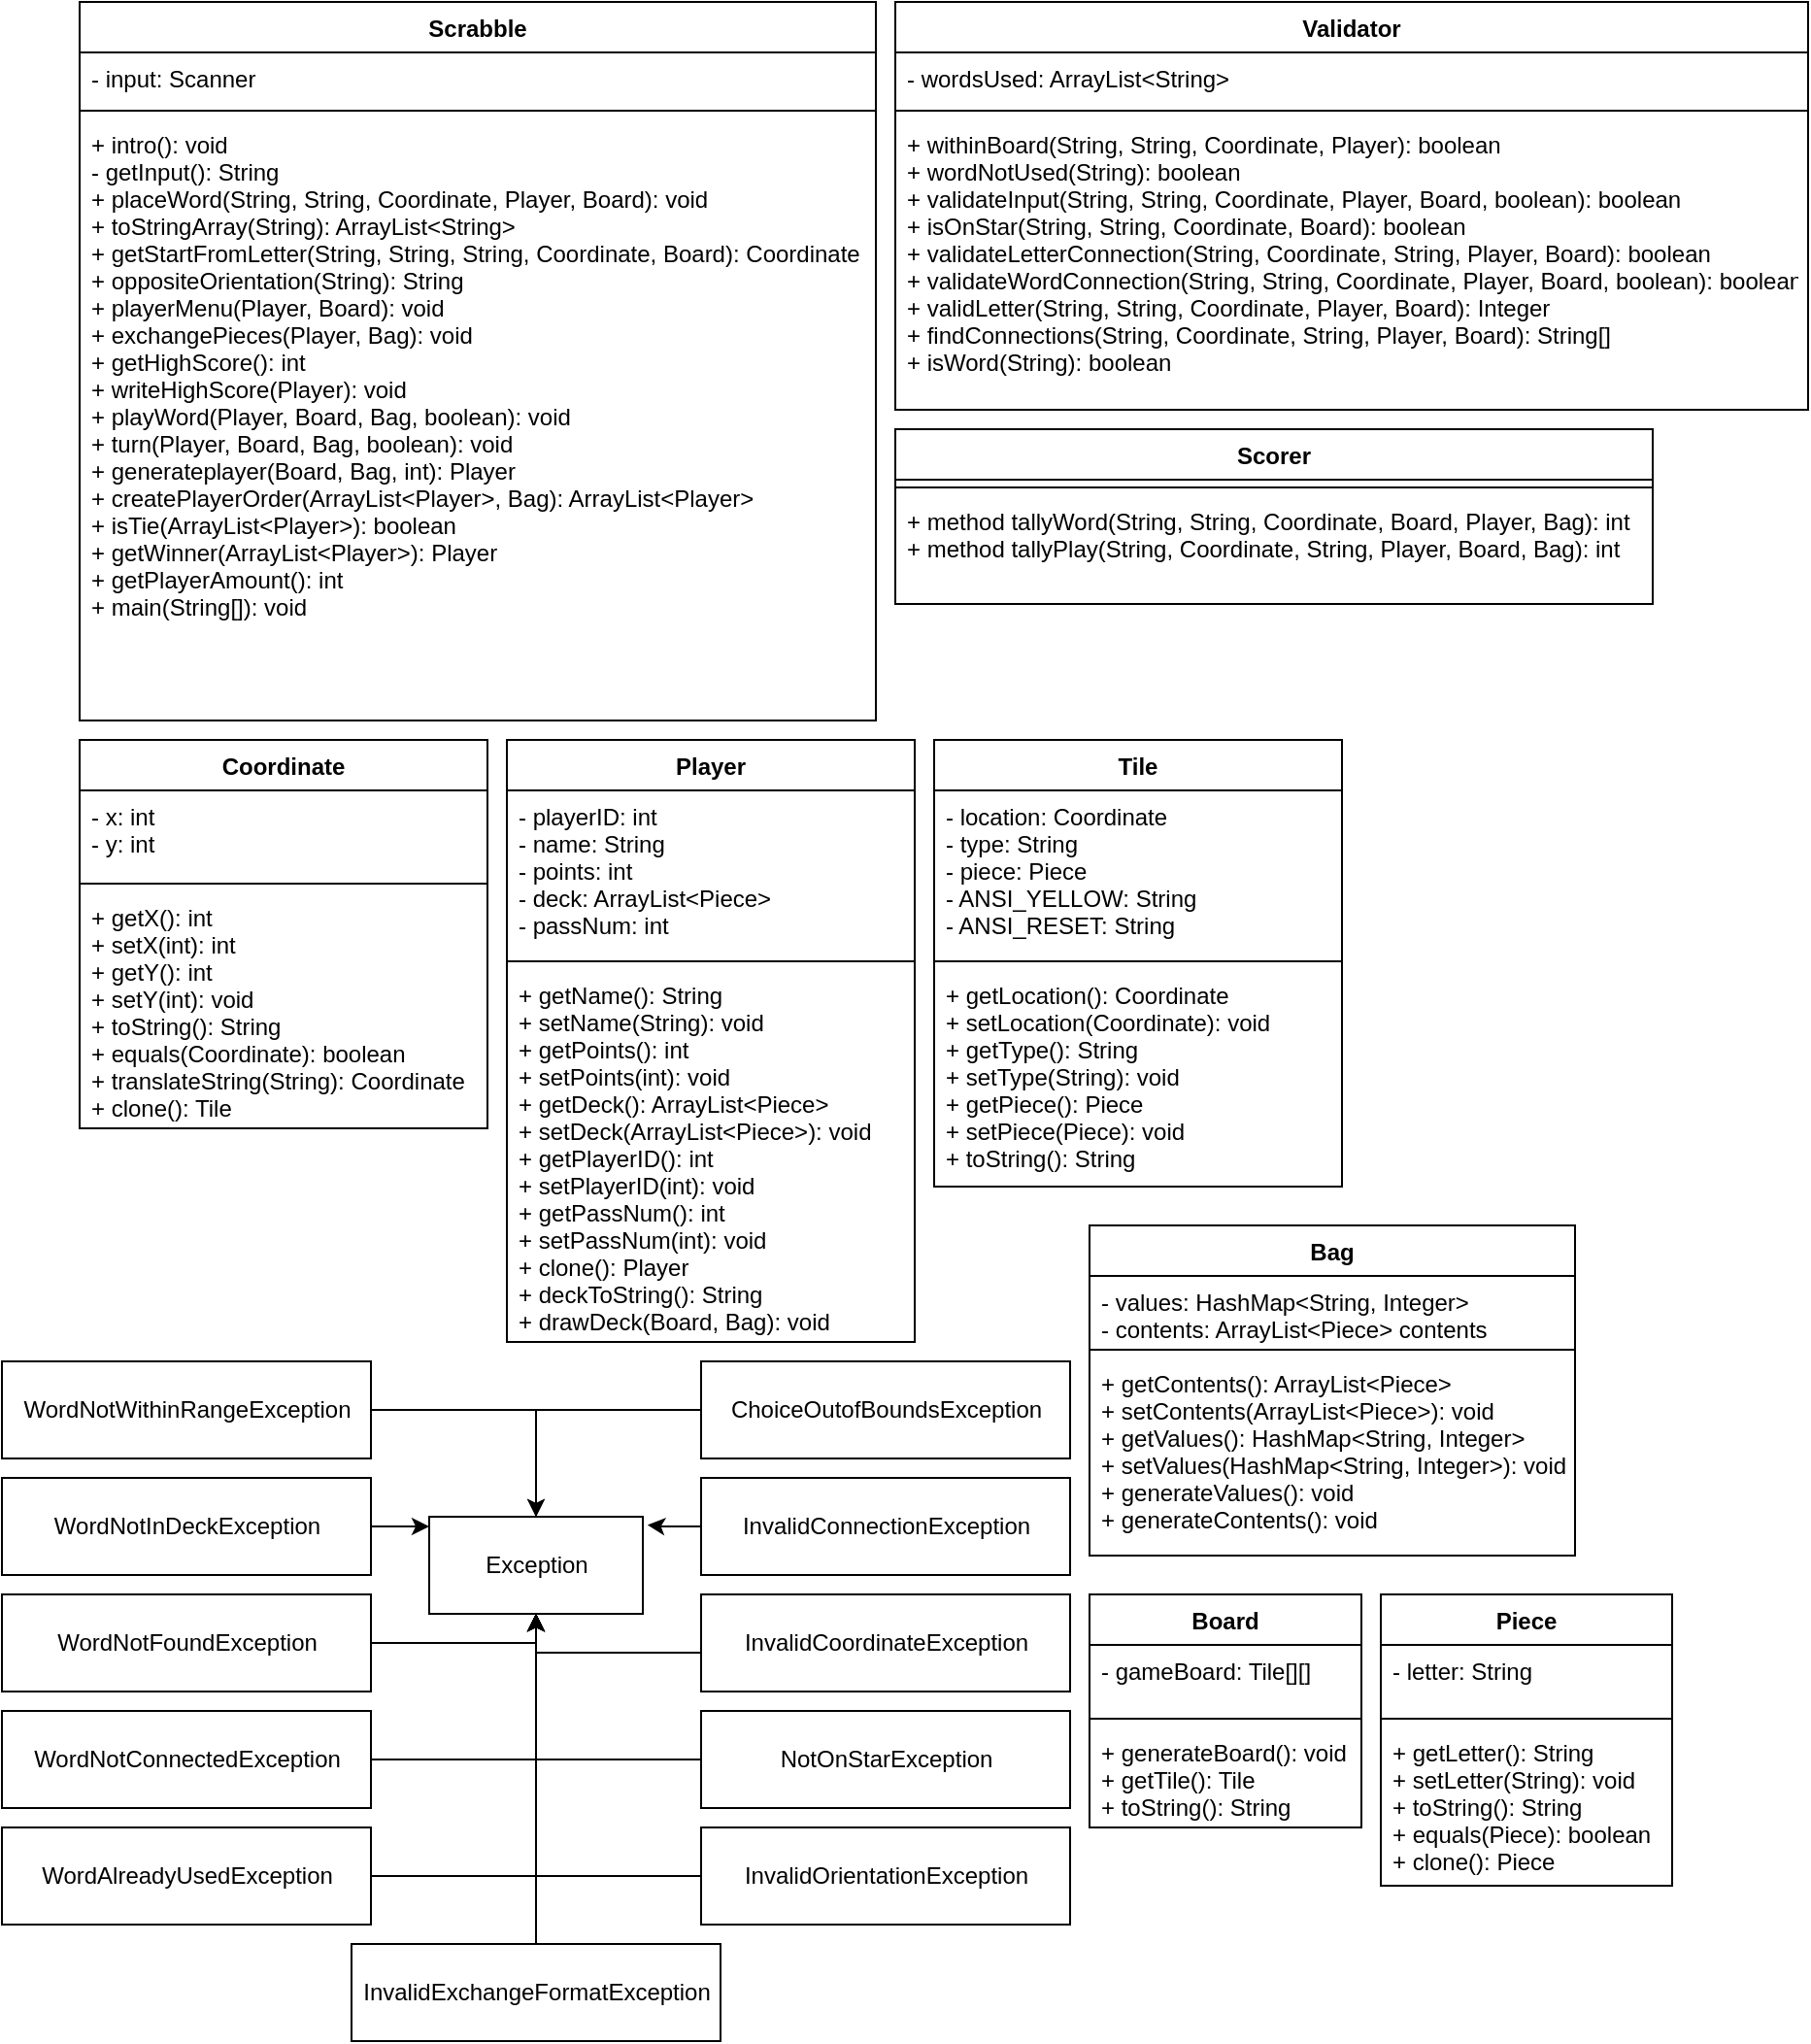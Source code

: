 <mxfile version="20.8.3" type="device"><diagram id="t_2TfK4DOS3GNMRibko7" name="Page-1"><mxGraphModel dx="1313" dy="686" grid="1" gridSize="10" guides="1" tooltips="1" connect="1" arrows="1" fold="1" page="1" pageScale="1" pageWidth="850" pageHeight="1100" math="0" shadow="0"><root><mxCell id="0"/><mxCell id="1" parent="0"/><mxCell id="h6xr5xyixgUdLRPQ4Lt_-1" value="Scrabble" style="swimlane;fontStyle=1;align=center;verticalAlign=top;childLayout=stackLayout;horizontal=1;startSize=26;horizontalStack=0;resizeParent=1;resizeParentMax=0;resizeLast=0;collapsible=1;marginBottom=0;" parent="1" vertex="1"><mxGeometry x="50" y="40" width="410" height="370" as="geometry"/></mxCell><mxCell id="h6xr5xyixgUdLRPQ4Lt_-2" value="- input: Scanner" style="text;strokeColor=none;fillColor=none;align=left;verticalAlign=top;spacingLeft=4;spacingRight=4;overflow=hidden;rotatable=0;points=[[0,0.5],[1,0.5]];portConstraint=eastwest;" parent="h6xr5xyixgUdLRPQ4Lt_-1" vertex="1"><mxGeometry y="26" width="410" height="26" as="geometry"/></mxCell><mxCell id="h6xr5xyixgUdLRPQ4Lt_-3" value="" style="line;strokeWidth=1;fillColor=none;align=left;verticalAlign=middle;spacingTop=-1;spacingLeft=3;spacingRight=3;rotatable=0;labelPosition=right;points=[];portConstraint=eastwest;strokeColor=inherit;" parent="h6xr5xyixgUdLRPQ4Lt_-1" vertex="1"><mxGeometry y="52" width="410" height="8" as="geometry"/></mxCell><mxCell id="h6xr5xyixgUdLRPQ4Lt_-4" value="+ intro(): void&#10;- getInput(): String&#10;+ placeWord(String, String, Coordinate, Player, Board): void&#10;+ toStringArray(String): ArrayList&lt;String&gt;&#10;+ getStartFromLetter(String, String, String, Coordinate, Board): Coordinate&#10;+ oppositeOrientation(String): String&#10;+ playerMenu(Player, Board): void&#10;+ exchangePieces(Player, Bag): void&#10;+ getHighScore(): int&#10;+ writeHighScore(Player): void&#10;+ playWord(Player, Board, Bag, boolean): void&#10;+ turn(Player, Board, Bag, boolean): void&#10;+ generateplayer(Board, Bag, int): Player&#10;+ createPlayerOrder(ArrayList&lt;Player&gt;, Bag): ArrayList&lt;Player&gt;&#10;+ isTie(ArrayList&lt;Player&gt;): boolean&#10;+ getWinner(ArrayList&lt;Player&gt;): Player&#10;+ getPlayerAmount(): int&#10;+ main(String[]): void" style="text;strokeColor=none;fillColor=none;align=left;verticalAlign=top;spacingLeft=4;spacingRight=4;overflow=hidden;rotatable=0;points=[[0,0.5],[1,0.5]];portConstraint=eastwest;" parent="h6xr5xyixgUdLRPQ4Lt_-1" vertex="1"><mxGeometry y="60" width="410" height="310" as="geometry"/></mxCell><mxCell id="ftcaKsgi98kM8ZhyBgKd-3" value="Validator" style="swimlane;fontStyle=1;align=center;verticalAlign=top;childLayout=stackLayout;horizontal=1;startSize=26;horizontalStack=0;resizeParent=1;resizeParentMax=0;resizeLast=0;collapsible=1;marginBottom=0;" vertex="1" parent="1"><mxGeometry x="470" y="40" width="470" height="210" as="geometry"/></mxCell><mxCell id="ftcaKsgi98kM8ZhyBgKd-4" value="- wordsUsed: ArrayList&lt;String&gt;" style="text;strokeColor=none;fillColor=none;align=left;verticalAlign=top;spacingLeft=4;spacingRight=4;overflow=hidden;rotatable=0;points=[[0,0.5],[1,0.5]];portConstraint=eastwest;" vertex="1" parent="ftcaKsgi98kM8ZhyBgKd-3"><mxGeometry y="26" width="470" height="26" as="geometry"/></mxCell><mxCell id="ftcaKsgi98kM8ZhyBgKd-5" value="" style="line;strokeWidth=1;fillColor=none;align=left;verticalAlign=middle;spacingTop=-1;spacingLeft=3;spacingRight=3;rotatable=0;labelPosition=right;points=[];portConstraint=eastwest;strokeColor=inherit;" vertex="1" parent="ftcaKsgi98kM8ZhyBgKd-3"><mxGeometry y="52" width="470" height="8" as="geometry"/></mxCell><mxCell id="ftcaKsgi98kM8ZhyBgKd-6" value="+ withinBoard(String, String, Coordinate, Player): boolean&#10;+ wordNotUsed(String): boolean&#10;+ validateInput(String, String, Coordinate, Player, Board, boolean): boolean&#10;+ isOnStar(String, String, Coordinate, Board): boolean&#10;+ validateLetterConnection(String, Coordinate, String, Player, Board): boolean&#10;+ validateWordConnection(String, String, Coordinate, Player, Board, boolean): boolean&#10;+ validLetter(String, String, Coordinate, Player, Board): Integer&#10;+ findConnections(String, Coordinate, String, Player, Board): String[]&#10;+ isWord(String): boolean" style="text;strokeColor=none;fillColor=none;align=left;verticalAlign=top;spacingLeft=4;spacingRight=4;overflow=hidden;rotatable=0;points=[[0,0.5],[1,0.5]];portConstraint=eastwest;" vertex="1" parent="ftcaKsgi98kM8ZhyBgKd-3"><mxGeometry y="60" width="470" height="150" as="geometry"/></mxCell><mxCell id="ftcaKsgi98kM8ZhyBgKd-7" value="Scorer" style="swimlane;fontStyle=1;align=center;verticalAlign=top;childLayout=stackLayout;horizontal=1;startSize=26;horizontalStack=0;resizeParent=1;resizeParentMax=0;resizeLast=0;collapsible=1;marginBottom=0;" vertex="1" parent="1"><mxGeometry x="470" y="260" width="390" height="90" as="geometry"/></mxCell><mxCell id="ftcaKsgi98kM8ZhyBgKd-9" value="" style="line;strokeWidth=1;fillColor=none;align=left;verticalAlign=middle;spacingTop=-1;spacingLeft=3;spacingRight=3;rotatable=0;labelPosition=right;points=[];portConstraint=eastwest;strokeColor=inherit;" vertex="1" parent="ftcaKsgi98kM8ZhyBgKd-7"><mxGeometry y="26" width="390" height="8" as="geometry"/></mxCell><mxCell id="ftcaKsgi98kM8ZhyBgKd-10" value="+ method tallyWord(String, String, Coordinate, Board, Player, Bag): int&#10;+ method tallyPlay(String, Coordinate, String, Player, Board, Bag): int" style="text;strokeColor=none;fillColor=none;align=left;verticalAlign=top;spacingLeft=4;spacingRight=4;overflow=hidden;rotatable=0;points=[[0,0.5],[1,0.5]];portConstraint=eastwest;" vertex="1" parent="ftcaKsgi98kM8ZhyBgKd-7"><mxGeometry y="34" width="390" height="56" as="geometry"/></mxCell><mxCell id="ftcaKsgi98kM8ZhyBgKd-11" value="Coordinate" style="swimlane;fontStyle=1;align=center;verticalAlign=top;childLayout=stackLayout;horizontal=1;startSize=26;horizontalStack=0;resizeParent=1;resizeParentMax=0;resizeLast=0;collapsible=1;marginBottom=0;" vertex="1" parent="1"><mxGeometry x="50" y="420" width="210" height="200" as="geometry"/></mxCell><mxCell id="ftcaKsgi98kM8ZhyBgKd-12" value="- x: int&#10;&#9;- y: int" style="text;strokeColor=none;fillColor=none;align=left;verticalAlign=top;spacingLeft=4;spacingRight=4;overflow=hidden;rotatable=0;points=[[0,0.5],[1,0.5]];portConstraint=eastwest;" vertex="1" parent="ftcaKsgi98kM8ZhyBgKd-11"><mxGeometry y="26" width="210" height="44" as="geometry"/></mxCell><mxCell id="ftcaKsgi98kM8ZhyBgKd-13" value="" style="line;strokeWidth=1;fillColor=none;align=left;verticalAlign=middle;spacingTop=-1;spacingLeft=3;spacingRight=3;rotatable=0;labelPosition=right;points=[];portConstraint=eastwest;strokeColor=inherit;" vertex="1" parent="ftcaKsgi98kM8ZhyBgKd-11"><mxGeometry y="70" width="210" height="8" as="geometry"/></mxCell><mxCell id="ftcaKsgi98kM8ZhyBgKd-14" value="+ getX(): int&#10;&#9;+ setX(int): int&#10;&#9;+ getY(): int&#10;&#9;+ setY(int): void&#10;&#9;+ toString(): String&#10;&#9;+ equals(Coordinate): boolean&#10;&#9;+ translateString(String): Coordinate&#10;+ clone(): Tile" style="text;strokeColor=none;fillColor=none;align=left;verticalAlign=top;spacingLeft=4;spacingRight=4;overflow=hidden;rotatable=0;points=[[0,0.5],[1,0.5]];portConstraint=eastwest;" vertex="1" parent="ftcaKsgi98kM8ZhyBgKd-11"><mxGeometry y="78" width="210" height="122" as="geometry"/></mxCell><mxCell id="ftcaKsgi98kM8ZhyBgKd-15" value="Player" style="swimlane;fontStyle=1;align=center;verticalAlign=top;childLayout=stackLayout;horizontal=1;startSize=26;horizontalStack=0;resizeParent=1;resizeParentMax=0;resizeLast=0;collapsible=1;marginBottom=0;" vertex="1" parent="1"><mxGeometry x="270" y="420" width="210" height="310" as="geometry"/></mxCell><mxCell id="ftcaKsgi98kM8ZhyBgKd-16" value="- playerID: int&#10;&#9;- name: String&#10;&#9;- points: int&#10;&#9;- deck: ArrayList&lt;Piece&gt;&#10;&#9;- passNum: int" style="text;strokeColor=none;fillColor=none;align=left;verticalAlign=top;spacingLeft=4;spacingRight=4;overflow=hidden;rotatable=0;points=[[0,0.5],[1,0.5]];portConstraint=eastwest;" vertex="1" parent="ftcaKsgi98kM8ZhyBgKd-15"><mxGeometry y="26" width="210" height="84" as="geometry"/></mxCell><mxCell id="ftcaKsgi98kM8ZhyBgKd-17" value="" style="line;strokeWidth=1;fillColor=none;align=left;verticalAlign=middle;spacingTop=-1;spacingLeft=3;spacingRight=3;rotatable=0;labelPosition=right;points=[];portConstraint=eastwest;strokeColor=inherit;" vertex="1" parent="ftcaKsgi98kM8ZhyBgKd-15"><mxGeometry y="110" width="210" height="8" as="geometry"/></mxCell><mxCell id="ftcaKsgi98kM8ZhyBgKd-18" value="+ getName(): String&#10;&#9;+ setName(String): void&#10;&#9;+ getPoints(): int&#10;&#9;+ setPoints(int): void&#10;&#9;+ getDeck(): ArrayList&lt;Piece&gt;&#10;&#9;+ setDeck(ArrayList&lt;Piece&gt;): void&#10;&#9;+ getPlayerID(): int&#10;&#9;+ setPlayerID(int): void&#10;&#9;+ getPassNum(): int&#10;&#9;+ setPassNum(int): void&#10;&#9;+ clone(): Player&#10;&#9;+ deckToString(): String&#10;&#9;+ drawDeck(Board, Bag): void" style="text;strokeColor=none;fillColor=none;align=left;verticalAlign=top;spacingLeft=4;spacingRight=4;overflow=hidden;rotatable=0;points=[[0,0.5],[1,0.5]];portConstraint=eastwest;" vertex="1" parent="ftcaKsgi98kM8ZhyBgKd-15"><mxGeometry y="118" width="210" height="192" as="geometry"/></mxCell><mxCell id="ftcaKsgi98kM8ZhyBgKd-19" value="Tile" style="swimlane;fontStyle=1;align=center;verticalAlign=top;childLayout=stackLayout;horizontal=1;startSize=26;horizontalStack=0;resizeParent=1;resizeParentMax=0;resizeLast=0;collapsible=1;marginBottom=0;" vertex="1" parent="1"><mxGeometry x="490" y="420" width="210" height="230" as="geometry"/></mxCell><mxCell id="ftcaKsgi98kM8ZhyBgKd-20" value="- location: Coordinate&#10;&#9;- type: String&#10;&#9;- piece: Piece&#10;&#9;- ANSI_YELLOW: String&#10;&#9;- ANSI_RESET: String" style="text;strokeColor=none;fillColor=none;align=left;verticalAlign=top;spacingLeft=4;spacingRight=4;overflow=hidden;rotatable=0;points=[[0,0.5],[1,0.5]];portConstraint=eastwest;" vertex="1" parent="ftcaKsgi98kM8ZhyBgKd-19"><mxGeometry y="26" width="210" height="84" as="geometry"/></mxCell><mxCell id="ftcaKsgi98kM8ZhyBgKd-21" value="" style="line;strokeWidth=1;fillColor=none;align=left;verticalAlign=middle;spacingTop=-1;spacingLeft=3;spacingRight=3;rotatable=0;labelPosition=right;points=[];portConstraint=eastwest;strokeColor=inherit;" vertex="1" parent="ftcaKsgi98kM8ZhyBgKd-19"><mxGeometry y="110" width="210" height="8" as="geometry"/></mxCell><mxCell id="ftcaKsgi98kM8ZhyBgKd-22" value="+ getLocation(): Coordinate&#10;&#9;+ setLocation(Coordinate): void&#10;&#9;+ getType(): String&#10;&#9;+ setType(String): void&#10;&#9;+ getPiece(): Piece&#10;&#9;+ setPiece(Piece): void&#10;&#9;+ toString(): String&#10;" style="text;strokeColor=none;fillColor=none;align=left;verticalAlign=top;spacingLeft=4;spacingRight=4;overflow=hidden;rotatable=0;points=[[0,0.5],[1,0.5]];portConstraint=eastwest;" vertex="1" parent="ftcaKsgi98kM8ZhyBgKd-19"><mxGeometry y="118" width="210" height="112" as="geometry"/></mxCell><mxCell id="ftcaKsgi98kM8ZhyBgKd-23" value="Piece" style="swimlane;fontStyle=1;align=center;verticalAlign=top;childLayout=stackLayout;horizontal=1;startSize=26;horizontalStack=0;resizeParent=1;resizeParentMax=0;resizeLast=0;collapsible=1;marginBottom=0;" vertex="1" parent="1"><mxGeometry x="720" y="860" width="150" height="150" as="geometry"/></mxCell><mxCell id="ftcaKsgi98kM8ZhyBgKd-24" value="- letter: String" style="text;strokeColor=none;fillColor=none;align=left;verticalAlign=top;spacingLeft=4;spacingRight=4;overflow=hidden;rotatable=0;points=[[0,0.5],[1,0.5]];portConstraint=eastwest;" vertex="1" parent="ftcaKsgi98kM8ZhyBgKd-23"><mxGeometry y="26" width="150" height="34" as="geometry"/></mxCell><mxCell id="ftcaKsgi98kM8ZhyBgKd-25" value="" style="line;strokeWidth=1;fillColor=none;align=left;verticalAlign=middle;spacingTop=-1;spacingLeft=3;spacingRight=3;rotatable=0;labelPosition=right;points=[];portConstraint=eastwest;strokeColor=inherit;" vertex="1" parent="ftcaKsgi98kM8ZhyBgKd-23"><mxGeometry y="60" width="150" height="8" as="geometry"/></mxCell><mxCell id="ftcaKsgi98kM8ZhyBgKd-26" value="+ getLetter(): String&#10;&#9;+ setLetter(String): void&#10;&#9;+ toString(): String&#10;+ equals(Piece): boolean&#10;+ clone(): Piece&#10;" style="text;strokeColor=none;fillColor=none;align=left;verticalAlign=top;spacingLeft=4;spacingRight=4;overflow=hidden;rotatable=0;points=[[0,0.5],[1,0.5]];portConstraint=eastwest;" vertex="1" parent="ftcaKsgi98kM8ZhyBgKd-23"><mxGeometry y="68" width="150" height="82" as="geometry"/></mxCell><mxCell id="ftcaKsgi98kM8ZhyBgKd-27" value="Board" style="swimlane;fontStyle=1;align=center;verticalAlign=top;childLayout=stackLayout;horizontal=1;startSize=26;horizontalStack=0;resizeParent=1;resizeParentMax=0;resizeLast=0;collapsible=1;marginBottom=0;" vertex="1" parent="1"><mxGeometry x="570" y="860" width="140" height="120" as="geometry"/></mxCell><mxCell id="ftcaKsgi98kM8ZhyBgKd-28" value="- gameBoard: Tile[][]" style="text;strokeColor=none;fillColor=none;align=left;verticalAlign=top;spacingLeft=4;spacingRight=4;overflow=hidden;rotatable=0;points=[[0,0.5],[1,0.5]];portConstraint=eastwest;" vertex="1" parent="ftcaKsgi98kM8ZhyBgKd-27"><mxGeometry y="26" width="140" height="34" as="geometry"/></mxCell><mxCell id="ftcaKsgi98kM8ZhyBgKd-29" value="" style="line;strokeWidth=1;fillColor=none;align=left;verticalAlign=middle;spacingTop=-1;spacingLeft=3;spacingRight=3;rotatable=0;labelPosition=right;points=[];portConstraint=eastwest;strokeColor=inherit;" vertex="1" parent="ftcaKsgi98kM8ZhyBgKd-27"><mxGeometry y="60" width="140" height="8" as="geometry"/></mxCell><mxCell id="ftcaKsgi98kM8ZhyBgKd-30" value="+ generateBoard(): void&#10;&#9;+ getTile(): Tile&#10;&#9;+ toString(): String" style="text;strokeColor=none;fillColor=none;align=left;verticalAlign=top;spacingLeft=4;spacingRight=4;overflow=hidden;rotatable=0;points=[[0,0.5],[1,0.5]];portConstraint=eastwest;" vertex="1" parent="ftcaKsgi98kM8ZhyBgKd-27"><mxGeometry y="68" width="140" height="52" as="geometry"/></mxCell><mxCell id="ftcaKsgi98kM8ZhyBgKd-31" value="Bag" style="swimlane;fontStyle=1;align=center;verticalAlign=top;childLayout=stackLayout;horizontal=1;startSize=26;horizontalStack=0;resizeParent=1;resizeParentMax=0;resizeLast=0;collapsible=1;marginBottom=0;" vertex="1" parent="1"><mxGeometry x="570" y="670" width="250" height="170" as="geometry"/></mxCell><mxCell id="ftcaKsgi98kM8ZhyBgKd-32" value="- values: HashMap&lt;String, Integer&gt;&#10;&#9;- contents: ArrayList&lt;Piece&gt; contents" style="text;strokeColor=none;fillColor=none;align=left;verticalAlign=top;spacingLeft=4;spacingRight=4;overflow=hidden;rotatable=0;points=[[0,0.5],[1,0.5]];portConstraint=eastwest;" vertex="1" parent="ftcaKsgi98kM8ZhyBgKd-31"><mxGeometry y="26" width="250" height="34" as="geometry"/></mxCell><mxCell id="ftcaKsgi98kM8ZhyBgKd-33" value="" style="line;strokeWidth=1;fillColor=none;align=left;verticalAlign=middle;spacingTop=-1;spacingLeft=3;spacingRight=3;rotatable=0;labelPosition=right;points=[];portConstraint=eastwest;strokeColor=inherit;" vertex="1" parent="ftcaKsgi98kM8ZhyBgKd-31"><mxGeometry y="60" width="250" height="8" as="geometry"/></mxCell><mxCell id="ftcaKsgi98kM8ZhyBgKd-34" value="+ getContents(): ArrayList&lt;Piece&gt;&#10;&#9;+ setContents(ArrayList&lt;Piece&gt;): void&#10;&#9;+ getValues(): HashMap&lt;String, Integer&gt;&#10;&#9;+ setValues(HashMap&lt;String, Integer&gt;): void&#10;&#9;+ generateValues(): void&#10;&#9;+ generateContents(): void" style="text;strokeColor=none;fillColor=none;align=left;verticalAlign=top;spacingLeft=4;spacingRight=4;overflow=hidden;rotatable=0;points=[[0,0.5],[1,0.5]];portConstraint=eastwest;" vertex="1" parent="ftcaKsgi98kM8ZhyBgKd-31"><mxGeometry y="68" width="250" height="102" as="geometry"/></mxCell><mxCell id="ftcaKsgi98kM8ZhyBgKd-60" style="edgeStyle=orthogonalEdgeStyle;rounded=0;orthogonalLoop=1;jettySize=auto;html=1;entryX=0.5;entryY=1;entryDx=0;entryDy=0;" edge="1" parent="1" source="ftcaKsgi98kM8ZhyBgKd-35" target="ftcaKsgi98kM8ZhyBgKd-46"><mxGeometry relative="1" as="geometry"/></mxCell><mxCell id="ftcaKsgi98kM8ZhyBgKd-35" value="WordAlreadyUsedException" style="html=1;" vertex="1" parent="1"><mxGeometry x="10" y="980" width="190" height="50" as="geometry"/></mxCell><mxCell id="ftcaKsgi98kM8ZhyBgKd-59" style="edgeStyle=orthogonalEdgeStyle;rounded=0;orthogonalLoop=1;jettySize=auto;html=1;" edge="1" parent="1" source="ftcaKsgi98kM8ZhyBgKd-36" target="ftcaKsgi98kM8ZhyBgKd-46"><mxGeometry relative="1" as="geometry"/></mxCell><mxCell id="ftcaKsgi98kM8ZhyBgKd-36" value="WordNotConnectedException" style="html=1;" vertex="1" parent="1"><mxGeometry x="10" y="920" width="190" height="50" as="geometry"/></mxCell><mxCell id="ftcaKsgi98kM8ZhyBgKd-58" style="edgeStyle=orthogonalEdgeStyle;rounded=0;orthogonalLoop=1;jettySize=auto;html=1;entryX=0.5;entryY=1;entryDx=0;entryDy=0;" edge="1" parent="1" source="ftcaKsgi98kM8ZhyBgKd-37" target="ftcaKsgi98kM8ZhyBgKd-46"><mxGeometry relative="1" as="geometry"><Array as="points"><mxPoint x="285" y="885"/></Array></mxGeometry></mxCell><mxCell id="ftcaKsgi98kM8ZhyBgKd-37" value="WordNotFoundException" style="html=1;" vertex="1" parent="1"><mxGeometry x="10" y="860" width="190" height="50" as="geometry"/></mxCell><mxCell id="ftcaKsgi98kM8ZhyBgKd-57" style="edgeStyle=orthogonalEdgeStyle;rounded=0;orthogonalLoop=1;jettySize=auto;html=1;entryX=0;entryY=0.1;entryDx=0;entryDy=0;entryPerimeter=0;" edge="1" parent="1" source="ftcaKsgi98kM8ZhyBgKd-38" target="ftcaKsgi98kM8ZhyBgKd-46"><mxGeometry relative="1" as="geometry"/></mxCell><mxCell id="ftcaKsgi98kM8ZhyBgKd-38" value="WordNotInDeckException" style="html=1;" vertex="1" parent="1"><mxGeometry x="10" y="800" width="190" height="50" as="geometry"/></mxCell><mxCell id="ftcaKsgi98kM8ZhyBgKd-52" style="edgeStyle=orthogonalEdgeStyle;rounded=0;orthogonalLoop=1;jettySize=auto;html=1;entryX=0.5;entryY=0;entryDx=0;entryDy=0;" edge="1" parent="1" source="ftcaKsgi98kM8ZhyBgKd-39" target="ftcaKsgi98kM8ZhyBgKd-46"><mxGeometry relative="1" as="geometry"/></mxCell><mxCell id="ftcaKsgi98kM8ZhyBgKd-39" value="WordNotWithinRangeException" style="html=1;" vertex="1" parent="1"><mxGeometry x="10" y="740" width="190" height="50" as="geometry"/></mxCell><mxCell id="ftcaKsgi98kM8ZhyBgKd-54" style="edgeStyle=orthogonalEdgeStyle;rounded=0;orthogonalLoop=1;jettySize=auto;html=1;entryX=0.5;entryY=1;entryDx=0;entryDy=0;" edge="1" parent="1" source="ftcaKsgi98kM8ZhyBgKd-40" target="ftcaKsgi98kM8ZhyBgKd-46"><mxGeometry relative="1" as="geometry"/></mxCell><mxCell id="ftcaKsgi98kM8ZhyBgKd-40" value="NotOnStarException" style="html=1;" vertex="1" parent="1"><mxGeometry x="370" y="920" width="190" height="50" as="geometry"/></mxCell><mxCell id="ftcaKsgi98kM8ZhyBgKd-53" style="edgeStyle=orthogonalEdgeStyle;rounded=0;orthogonalLoop=1;jettySize=auto;html=1;entryX=0.5;entryY=1;entryDx=0;entryDy=0;" edge="1" parent="1" source="ftcaKsgi98kM8ZhyBgKd-41" target="ftcaKsgi98kM8ZhyBgKd-46"><mxGeometry relative="1" as="geometry"/></mxCell><mxCell id="ftcaKsgi98kM8ZhyBgKd-41" value="InvalidOrientationException" style="html=1;" vertex="1" parent="1"><mxGeometry x="370" y="980" width="190" height="50" as="geometry"/></mxCell><mxCell id="ftcaKsgi98kM8ZhyBgKd-61" style="edgeStyle=orthogonalEdgeStyle;rounded=0;orthogonalLoop=1;jettySize=auto;html=1;" edge="1" parent="1" source="ftcaKsgi98kM8ZhyBgKd-42" target="ftcaKsgi98kM8ZhyBgKd-46"><mxGeometry relative="1" as="geometry"/></mxCell><mxCell id="ftcaKsgi98kM8ZhyBgKd-42" value="InvalidExchangeFormatException" style="html=1;" vertex="1" parent="1"><mxGeometry x="190" y="1040" width="190" height="50" as="geometry"/></mxCell><mxCell id="ftcaKsgi98kM8ZhyBgKd-55" style="edgeStyle=orthogonalEdgeStyle;rounded=0;orthogonalLoop=1;jettySize=auto;html=1;entryX=0.5;entryY=1;entryDx=0;entryDy=0;" edge="1" parent="1" source="ftcaKsgi98kM8ZhyBgKd-43" target="ftcaKsgi98kM8ZhyBgKd-46"><mxGeometry relative="1" as="geometry"><Array as="points"><mxPoint x="285" y="890"/></Array></mxGeometry></mxCell><mxCell id="ftcaKsgi98kM8ZhyBgKd-43" value="InvalidCoordinateException" style="html=1;" vertex="1" parent="1"><mxGeometry x="370" y="860" width="190" height="50" as="geometry"/></mxCell><mxCell id="ftcaKsgi98kM8ZhyBgKd-56" style="edgeStyle=orthogonalEdgeStyle;rounded=0;orthogonalLoop=1;jettySize=auto;html=1;entryX=1.022;entryY=0.085;entryDx=0;entryDy=0;entryPerimeter=0;" edge="1" parent="1" source="ftcaKsgi98kM8ZhyBgKd-44" target="ftcaKsgi98kM8ZhyBgKd-46"><mxGeometry relative="1" as="geometry"/></mxCell><mxCell id="ftcaKsgi98kM8ZhyBgKd-44" value="InvalidConnectionException" style="html=1;" vertex="1" parent="1"><mxGeometry x="370" y="800" width="190" height="50" as="geometry"/></mxCell><mxCell id="ftcaKsgi98kM8ZhyBgKd-51" style="edgeStyle=orthogonalEdgeStyle;rounded=0;orthogonalLoop=1;jettySize=auto;html=1;" edge="1" parent="1" source="ftcaKsgi98kM8ZhyBgKd-45" target="ftcaKsgi98kM8ZhyBgKd-46"><mxGeometry relative="1" as="geometry"/></mxCell><mxCell id="ftcaKsgi98kM8ZhyBgKd-45" value="ChoiceOutofBoundsException" style="html=1;" vertex="1" parent="1"><mxGeometry x="370" y="740" width="190" height="50" as="geometry"/></mxCell><mxCell id="ftcaKsgi98kM8ZhyBgKd-46" value="Exception" style="html=1;" vertex="1" parent="1"><mxGeometry x="230" y="820" width="110" height="50" as="geometry"/></mxCell></root></mxGraphModel></diagram></mxfile>